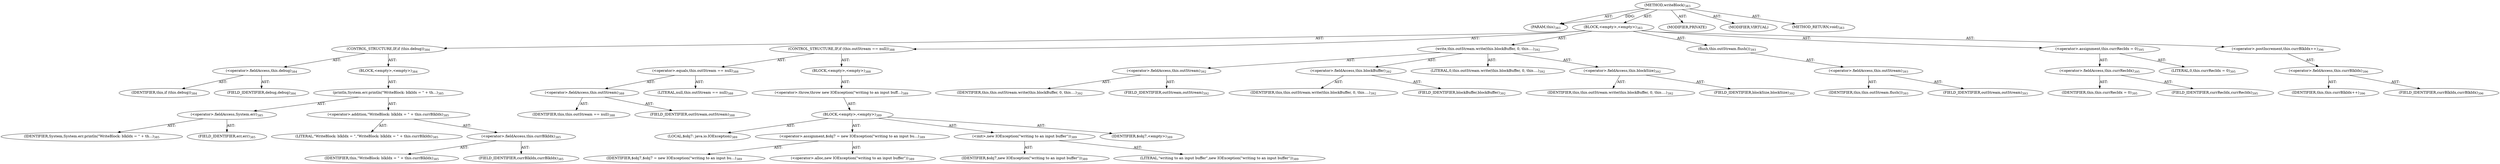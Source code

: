 digraph "writeBlock" {  
"111669149714" [label = <(METHOD,writeBlock)<SUB>383</SUB>> ]
"115964117004" [label = <(PARAM,this)<SUB>383</SUB>> ]
"25769803827" [label = <(BLOCK,&lt;empty&gt;,&lt;empty&gt;)<SUB>383</SUB>> ]
"47244640283" [label = <(CONTROL_STRUCTURE,IF,if (this.debug))<SUB>384</SUB>> ]
"30064771300" [label = <(&lt;operator&gt;.fieldAccess,this.debug)<SUB>384</SUB>> ]
"68719476816" [label = <(IDENTIFIER,this,if (this.debug))<SUB>384</SUB>> ]
"55834574941" [label = <(FIELD_IDENTIFIER,debug,debug)<SUB>384</SUB>> ]
"25769803828" [label = <(BLOCK,&lt;empty&gt;,&lt;empty&gt;)<SUB>384</SUB>> ]
"30064771301" [label = <(println,System.err.println(&quot;WriteBlock: blkIdx = &quot; + th...)<SUB>385</SUB>> ]
"30064771302" [label = <(&lt;operator&gt;.fieldAccess,System.err)<SUB>385</SUB>> ]
"68719476931" [label = <(IDENTIFIER,System,System.err.println(&quot;WriteBlock: blkIdx = &quot; + th...)<SUB>385</SUB>> ]
"55834574942" [label = <(FIELD_IDENTIFIER,err,err)<SUB>385</SUB>> ]
"30064771303" [label = <(&lt;operator&gt;.addition,&quot;WriteBlock: blkIdx = &quot; + this.currBlkIdx)<SUB>385</SUB>> ]
"90194313265" [label = <(LITERAL,&quot;WriteBlock: blkIdx = &quot;,&quot;WriteBlock: blkIdx = &quot; + this.currBlkIdx)<SUB>385</SUB>> ]
"30064771304" [label = <(&lt;operator&gt;.fieldAccess,this.currBlkIdx)<SUB>385</SUB>> ]
"68719476817" [label = <(IDENTIFIER,this,&quot;WriteBlock: blkIdx = &quot; + this.currBlkIdx)<SUB>385</SUB>> ]
"55834574943" [label = <(FIELD_IDENTIFIER,currBlkIdx,currBlkIdx)<SUB>385</SUB>> ]
"47244640284" [label = <(CONTROL_STRUCTURE,IF,if (this.outStream == null))<SUB>388</SUB>> ]
"30064771305" [label = <(&lt;operator&gt;.equals,this.outStream == null)<SUB>388</SUB>> ]
"30064771306" [label = <(&lt;operator&gt;.fieldAccess,this.outStream)<SUB>388</SUB>> ]
"68719476818" [label = <(IDENTIFIER,this,this.outStream == null)<SUB>388</SUB>> ]
"55834574944" [label = <(FIELD_IDENTIFIER,outStream,outStream)<SUB>388</SUB>> ]
"90194313266" [label = <(LITERAL,null,this.outStream == null)<SUB>388</SUB>> ]
"25769803829" [label = <(BLOCK,&lt;empty&gt;,&lt;empty&gt;)<SUB>388</SUB>> ]
"30064771307" [label = <(&lt;operator&gt;.throw,throw new IOException(&quot;writing to an input buff...)<SUB>389</SUB>> ]
"25769803830" [label = <(BLOCK,&lt;empty&gt;,&lt;empty&gt;)<SUB>389</SUB>> ]
"94489280525" [label = <(LOCAL,$obj7: java.io.IOException)<SUB>389</SUB>> ]
"30064771308" [label = <(&lt;operator&gt;.assignment,$obj7 = new IOException(&quot;writing to an input bu...)<SUB>389</SUB>> ]
"68719476932" [label = <(IDENTIFIER,$obj7,$obj7 = new IOException(&quot;writing to an input bu...)<SUB>389</SUB>> ]
"30064771309" [label = <(&lt;operator&gt;.alloc,new IOException(&quot;writing to an input buffer&quot;))<SUB>389</SUB>> ]
"30064771310" [label = <(&lt;init&gt;,new IOException(&quot;writing to an input buffer&quot;))<SUB>389</SUB>> ]
"68719476933" [label = <(IDENTIFIER,$obj7,new IOException(&quot;writing to an input buffer&quot;))<SUB>389</SUB>> ]
"90194313267" [label = <(LITERAL,&quot;writing to an input buffer&quot;,new IOException(&quot;writing to an input buffer&quot;))<SUB>389</SUB>> ]
"68719476934" [label = <(IDENTIFIER,$obj7,&lt;empty&gt;)<SUB>389</SUB>> ]
"30064771311" [label = <(write,this.outStream.write(this.blockBuffer, 0, this....)<SUB>392</SUB>> ]
"30064771312" [label = <(&lt;operator&gt;.fieldAccess,this.outStream)<SUB>392</SUB>> ]
"68719476821" [label = <(IDENTIFIER,this,this.outStream.write(this.blockBuffer, 0, this....)<SUB>392</SUB>> ]
"55834574945" [label = <(FIELD_IDENTIFIER,outStream,outStream)<SUB>392</SUB>> ]
"30064771313" [label = <(&lt;operator&gt;.fieldAccess,this.blockBuffer)<SUB>392</SUB>> ]
"68719476819" [label = <(IDENTIFIER,this,this.outStream.write(this.blockBuffer, 0, this....)<SUB>392</SUB>> ]
"55834574946" [label = <(FIELD_IDENTIFIER,blockBuffer,blockBuffer)<SUB>392</SUB>> ]
"90194313268" [label = <(LITERAL,0,this.outStream.write(this.blockBuffer, 0, this....)<SUB>392</SUB>> ]
"30064771314" [label = <(&lt;operator&gt;.fieldAccess,this.blockSize)<SUB>392</SUB>> ]
"68719476820" [label = <(IDENTIFIER,this,this.outStream.write(this.blockBuffer, 0, this....)<SUB>392</SUB>> ]
"55834574947" [label = <(FIELD_IDENTIFIER,blockSize,blockSize)<SUB>392</SUB>> ]
"30064771315" [label = <(flush,this.outStream.flush())<SUB>393</SUB>> ]
"30064771316" [label = <(&lt;operator&gt;.fieldAccess,this.outStream)<SUB>393</SUB>> ]
"68719476822" [label = <(IDENTIFIER,this,this.outStream.flush())<SUB>393</SUB>> ]
"55834574948" [label = <(FIELD_IDENTIFIER,outStream,outStream)<SUB>393</SUB>> ]
"30064771317" [label = <(&lt;operator&gt;.assignment,this.currRecIdx = 0)<SUB>395</SUB>> ]
"30064771318" [label = <(&lt;operator&gt;.fieldAccess,this.currRecIdx)<SUB>395</SUB>> ]
"68719476823" [label = <(IDENTIFIER,this,this.currRecIdx = 0)<SUB>395</SUB>> ]
"55834574949" [label = <(FIELD_IDENTIFIER,currRecIdx,currRecIdx)<SUB>395</SUB>> ]
"90194313269" [label = <(LITERAL,0,this.currRecIdx = 0)<SUB>395</SUB>> ]
"30064771319" [label = <(&lt;operator&gt;.postIncrement,this.currBlkIdx++)<SUB>396</SUB>> ]
"30064771320" [label = <(&lt;operator&gt;.fieldAccess,this.currBlkIdx)<SUB>396</SUB>> ]
"68719476824" [label = <(IDENTIFIER,this,this.currBlkIdx++)<SUB>396</SUB>> ]
"55834574950" [label = <(FIELD_IDENTIFIER,currBlkIdx,currBlkIdx)<SUB>396</SUB>> ]
"133143986225" [label = <(MODIFIER,PRIVATE)> ]
"133143986226" [label = <(MODIFIER,VIRTUAL)> ]
"128849018898" [label = <(METHOD_RETURN,void)<SUB>383</SUB>> ]
  "111669149714" -> "115964117004"  [ label = "AST: "] 
  "111669149714" -> "25769803827"  [ label = "AST: "] 
  "111669149714" -> "133143986225"  [ label = "AST: "] 
  "111669149714" -> "133143986226"  [ label = "AST: "] 
  "111669149714" -> "128849018898"  [ label = "AST: "] 
  "25769803827" -> "47244640283"  [ label = "AST: "] 
  "25769803827" -> "47244640284"  [ label = "AST: "] 
  "25769803827" -> "30064771311"  [ label = "AST: "] 
  "25769803827" -> "30064771315"  [ label = "AST: "] 
  "25769803827" -> "30064771317"  [ label = "AST: "] 
  "25769803827" -> "30064771319"  [ label = "AST: "] 
  "47244640283" -> "30064771300"  [ label = "AST: "] 
  "47244640283" -> "25769803828"  [ label = "AST: "] 
  "30064771300" -> "68719476816"  [ label = "AST: "] 
  "30064771300" -> "55834574941"  [ label = "AST: "] 
  "25769803828" -> "30064771301"  [ label = "AST: "] 
  "30064771301" -> "30064771302"  [ label = "AST: "] 
  "30064771301" -> "30064771303"  [ label = "AST: "] 
  "30064771302" -> "68719476931"  [ label = "AST: "] 
  "30064771302" -> "55834574942"  [ label = "AST: "] 
  "30064771303" -> "90194313265"  [ label = "AST: "] 
  "30064771303" -> "30064771304"  [ label = "AST: "] 
  "30064771304" -> "68719476817"  [ label = "AST: "] 
  "30064771304" -> "55834574943"  [ label = "AST: "] 
  "47244640284" -> "30064771305"  [ label = "AST: "] 
  "47244640284" -> "25769803829"  [ label = "AST: "] 
  "30064771305" -> "30064771306"  [ label = "AST: "] 
  "30064771305" -> "90194313266"  [ label = "AST: "] 
  "30064771306" -> "68719476818"  [ label = "AST: "] 
  "30064771306" -> "55834574944"  [ label = "AST: "] 
  "25769803829" -> "30064771307"  [ label = "AST: "] 
  "30064771307" -> "25769803830"  [ label = "AST: "] 
  "25769803830" -> "94489280525"  [ label = "AST: "] 
  "25769803830" -> "30064771308"  [ label = "AST: "] 
  "25769803830" -> "30064771310"  [ label = "AST: "] 
  "25769803830" -> "68719476934"  [ label = "AST: "] 
  "30064771308" -> "68719476932"  [ label = "AST: "] 
  "30064771308" -> "30064771309"  [ label = "AST: "] 
  "30064771310" -> "68719476933"  [ label = "AST: "] 
  "30064771310" -> "90194313267"  [ label = "AST: "] 
  "30064771311" -> "30064771312"  [ label = "AST: "] 
  "30064771311" -> "30064771313"  [ label = "AST: "] 
  "30064771311" -> "90194313268"  [ label = "AST: "] 
  "30064771311" -> "30064771314"  [ label = "AST: "] 
  "30064771312" -> "68719476821"  [ label = "AST: "] 
  "30064771312" -> "55834574945"  [ label = "AST: "] 
  "30064771313" -> "68719476819"  [ label = "AST: "] 
  "30064771313" -> "55834574946"  [ label = "AST: "] 
  "30064771314" -> "68719476820"  [ label = "AST: "] 
  "30064771314" -> "55834574947"  [ label = "AST: "] 
  "30064771315" -> "30064771316"  [ label = "AST: "] 
  "30064771316" -> "68719476822"  [ label = "AST: "] 
  "30064771316" -> "55834574948"  [ label = "AST: "] 
  "30064771317" -> "30064771318"  [ label = "AST: "] 
  "30064771317" -> "90194313269"  [ label = "AST: "] 
  "30064771318" -> "68719476823"  [ label = "AST: "] 
  "30064771318" -> "55834574949"  [ label = "AST: "] 
  "30064771319" -> "30064771320"  [ label = "AST: "] 
  "30064771320" -> "68719476824"  [ label = "AST: "] 
  "30064771320" -> "55834574950"  [ label = "AST: "] 
  "111669149714" -> "115964117004"  [ label = "DDG: "] 
}
